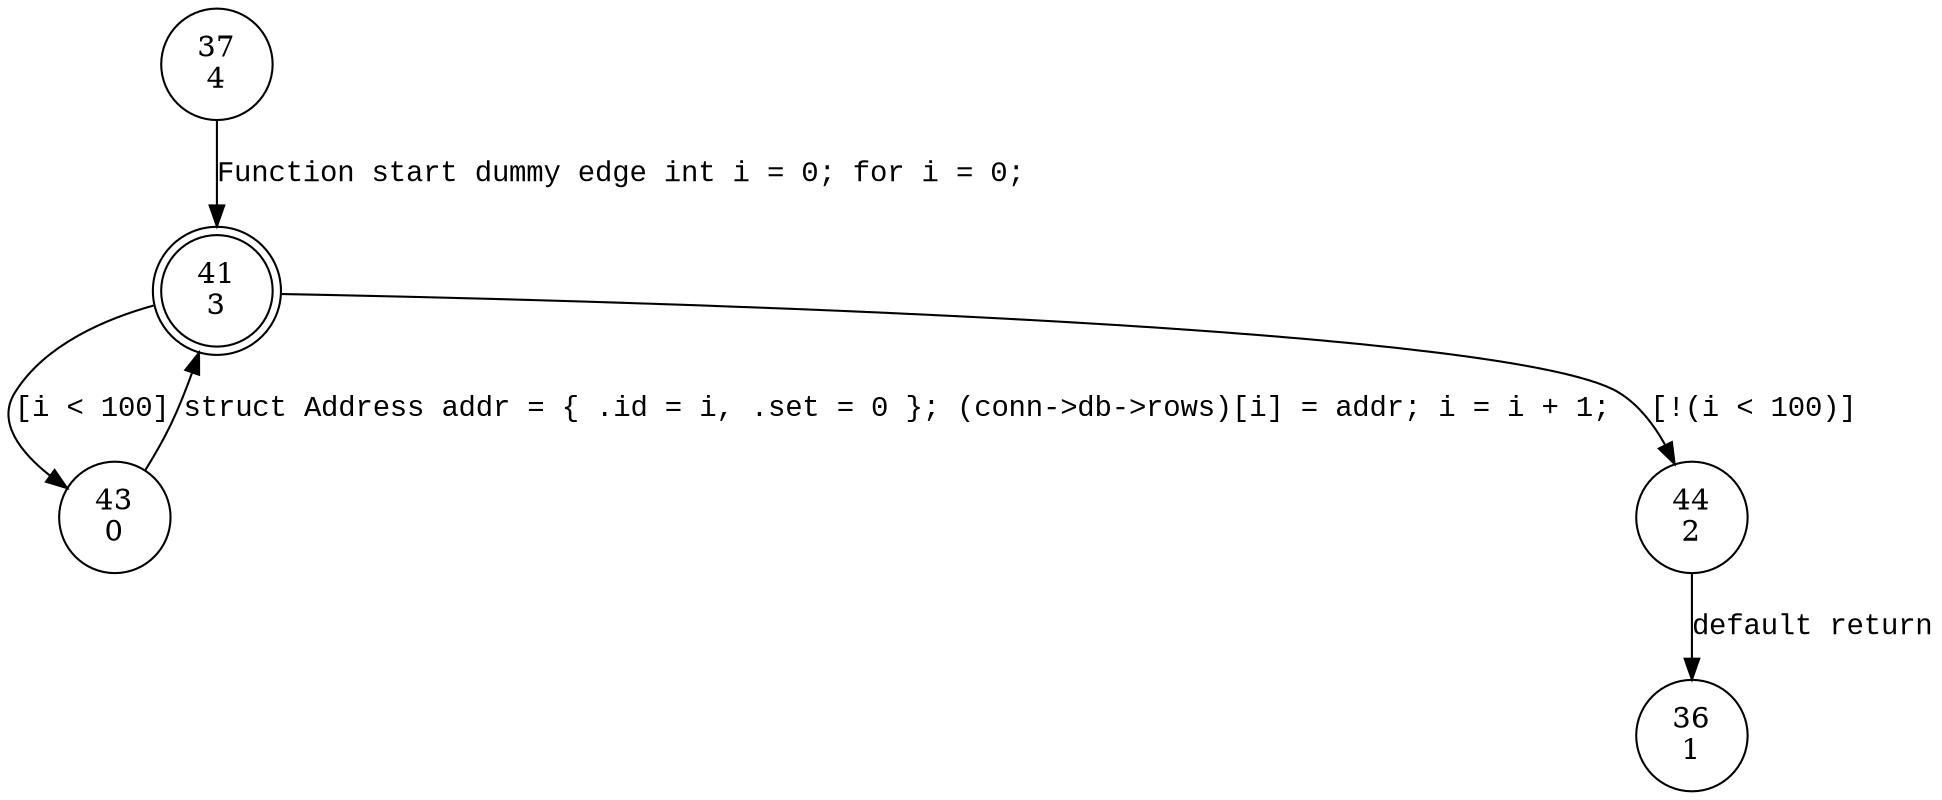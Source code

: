 digraph Database_create {
37 [shape="circle" label="37\n4"]
41 [shape="doublecircle" label="41\n3"]
43 [shape="circle" label="43\n0"]
44 [shape="circle" label="44\n2"]
36 [shape="circle" label="36\n1"]
37 -> 41 [label="Function start dummy edge int i = 0; for i = 0;" fontname="Courier New"]
41 -> 43 [label="[i < 100]" fontname="Courier New"]
41 -> 44 [label="[!(i < 100)]" fontname="Courier New"]
43 -> 41 [label="struct Address addr = { .id = i, .set = 0 }; (conn->db->rows)[i] = addr; i = i + 1;" fontname="Courier New"]
44 -> 36 [label="default return" fontname="Courier New"]
}